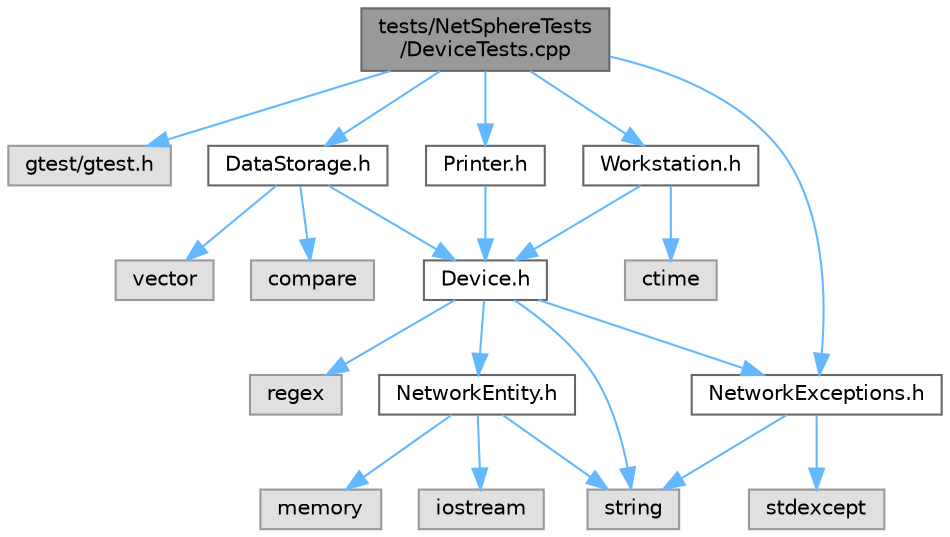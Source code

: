 digraph "tests/NetSphereTests/DeviceTests.cpp"
{
 // INTERACTIVE_SVG=YES
 // LATEX_PDF_SIZE
  bgcolor="transparent";
  edge [fontname=Helvetica,fontsize=10,labelfontname=Helvetica,labelfontsize=10];
  node [fontname=Helvetica,fontsize=10,shape=box,height=0.2,width=0.4];
  Node1 [id="Node000001",label="tests/NetSphereTests\l/DeviceTests.cpp",height=0.2,width=0.4,color="gray40", fillcolor="grey60", style="filled", fontcolor="black",tooltip="Тесты для базового класса Device и его наследников."];
  Node1 -> Node2 [id="edge1_Node000001_Node000002",color="steelblue1",style="solid",tooltip=" "];
  Node2 [id="Node000002",label="gtest/gtest.h",height=0.2,width=0.4,color="grey60", fillcolor="#E0E0E0", style="filled",tooltip=" "];
  Node1 -> Node3 [id="edge2_Node000001_Node000003",color="steelblue1",style="solid",tooltip=" "];
  Node3 [id="Node000003",label="DataStorage.h",height=0.2,width=0.4,color="grey40", fillcolor="white", style="filled",URL="$_data_storage_8h.html",tooltip="Заголовочный файл класса DataStorage - хранилища данных в корпоративной сети."];
  Node3 -> Node4 [id="edge3_Node000003_Node000004",color="steelblue1",style="solid",tooltip=" "];
  Node4 [id="Node000004",label="Device.h",height=0.2,width=0.4,color="grey40", fillcolor="white", style="filled",URL="$_device_8h.html",tooltip="Заголовочный файл базового класса Device для всех устройств сети."];
  Node4 -> Node5 [id="edge4_Node000004_Node000005",color="steelblue1",style="solid",tooltip=" "];
  Node5 [id="Node000005",label="NetworkEntity.h",height=0.2,width=0.4,color="grey40", fillcolor="white", style="filled",URL="$_network_entity_8h.html",tooltip="Заголовочный файл базового класса NetworkEntity для всех сущностей сети."];
  Node5 -> Node6 [id="edge5_Node000005_Node000006",color="steelblue1",style="solid",tooltip=" "];
  Node6 [id="Node000006",label="iostream",height=0.2,width=0.4,color="grey60", fillcolor="#E0E0E0", style="filled",tooltip=" "];
  Node5 -> Node7 [id="edge6_Node000005_Node000007",color="steelblue1",style="solid",tooltip=" "];
  Node7 [id="Node000007",label="string",height=0.2,width=0.4,color="grey60", fillcolor="#E0E0E0", style="filled",tooltip=" "];
  Node5 -> Node8 [id="edge7_Node000005_Node000008",color="steelblue1",style="solid",tooltip=" "];
  Node8 [id="Node000008",label="memory",height=0.2,width=0.4,color="grey60", fillcolor="#E0E0E0", style="filled",tooltip=" "];
  Node4 -> Node9 [id="edge8_Node000004_Node000009",color="steelblue1",style="solid",tooltip=" "];
  Node9 [id="Node000009",label="NetworkExceptions.h",height=0.2,width=0.4,color="grey40", fillcolor="white", style="filled",URL="$_network_exceptions_8h.html",tooltip="Заголовочный файл с классами исключений для корпоративной сети."];
  Node9 -> Node10 [id="edge9_Node000009_Node000010",color="steelblue1",style="solid",tooltip=" "];
  Node10 [id="Node000010",label="stdexcept",height=0.2,width=0.4,color="grey60", fillcolor="#E0E0E0", style="filled",tooltip=" "];
  Node9 -> Node7 [id="edge10_Node000009_Node000007",color="steelblue1",style="solid",tooltip=" "];
  Node4 -> Node7 [id="edge11_Node000004_Node000007",color="steelblue1",style="solid",tooltip=" "];
  Node4 -> Node11 [id="edge12_Node000004_Node000011",color="steelblue1",style="solid",tooltip=" "];
  Node11 [id="Node000011",label="regex",height=0.2,width=0.4,color="grey60", fillcolor="#E0E0E0", style="filled",tooltip=" "];
  Node3 -> Node12 [id="edge13_Node000003_Node000012",color="steelblue1",style="solid",tooltip=" "];
  Node12 [id="Node000012",label="vector",height=0.2,width=0.4,color="grey60", fillcolor="#E0E0E0", style="filled",tooltip=" "];
  Node3 -> Node13 [id="edge14_Node000003_Node000013",color="steelblue1",style="solid",tooltip=" "];
  Node13 [id="Node000013",label="compare",height=0.2,width=0.4,color="grey60", fillcolor="#E0E0E0", style="filled",tooltip=" "];
  Node1 -> Node14 [id="edge15_Node000001_Node000014",color="steelblue1",style="solid",tooltip=" "];
  Node14 [id="Node000014",label="Workstation.h",height=0.2,width=0.4,color="grey40", fillcolor="white", style="filled",URL="$_workstation_8h.html",tooltip="Заголовочный файл класса Workstation - рабочей станции пользователя."];
  Node14 -> Node4 [id="edge16_Node000014_Node000004",color="steelblue1",style="solid",tooltip=" "];
  Node14 -> Node15 [id="edge17_Node000014_Node000015",color="steelblue1",style="solid",tooltip=" "];
  Node15 [id="Node000015",label="ctime",height=0.2,width=0.4,color="grey60", fillcolor="#E0E0E0", style="filled",tooltip=" "];
  Node1 -> Node16 [id="edge18_Node000001_Node000016",color="steelblue1",style="solid",tooltip=" "];
  Node16 [id="Node000016",label="Printer.h",height=0.2,width=0.4,color="grey40", fillcolor="white", style="filled",URL="$_printer_8h.html",tooltip="Заголовочный файл класса Printer - сетевого принтера."];
  Node16 -> Node4 [id="edge19_Node000016_Node000004",color="steelblue1",style="solid",tooltip=" "];
  Node1 -> Node9 [id="edge20_Node000001_Node000009",color="steelblue1",style="solid",tooltip=" "];
}
